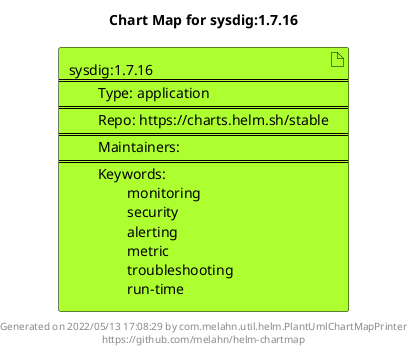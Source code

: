 @startuml
skinparam linetype ortho
skinparam backgroundColor white
skinparam usecaseBorderColor black
skinparam usecaseArrowColor LightSlateGray
skinparam artifactBorderColor black
skinparam artifactArrowColor LightSlateGray

title Chart Map for sysdig:1.7.16

'There is one referenced Helm Chart
artifact "sysdig:1.7.16\n====\n\tType: application\n====\n\tRepo: https://charts.helm.sh/stable\n====\n\tMaintainers: \n====\n\tKeywords: \n\t\tmonitoring\n\t\tsecurity\n\t\talerting\n\t\tmetric\n\t\ttroubleshooting\n\t\trun-time" as sysdig_1_7_16 #GreenYellow

'There are 0 referenced Docker Images

'Chart Dependencies

center footer Generated on 2022/05/13 17:08:29 by com.melahn.util.helm.PlantUmlChartMapPrinter\nhttps://github.com/melahn/helm-chartmap
@enduml
